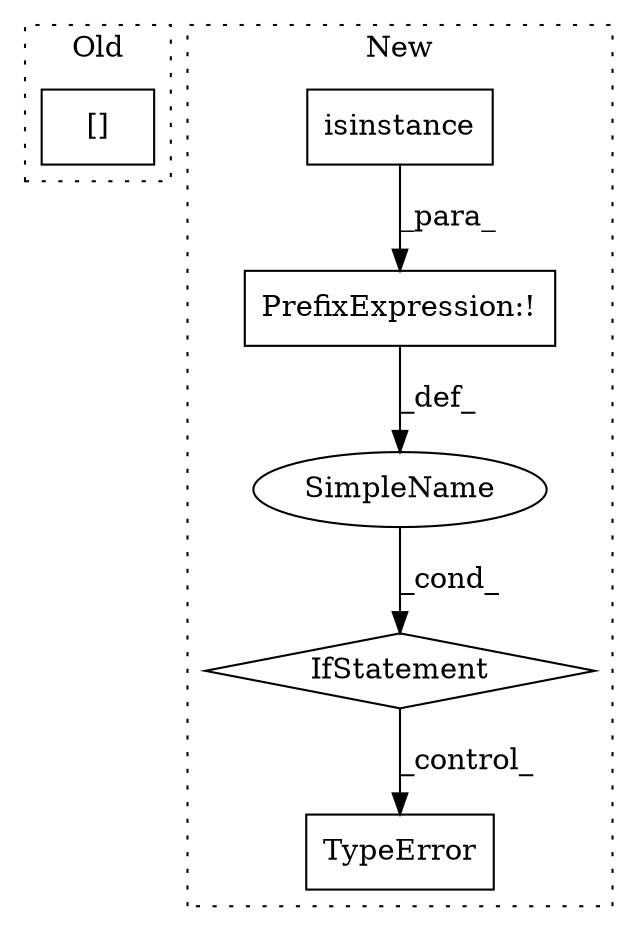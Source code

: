 digraph G {
subgraph cluster0 {
1 [label="[]" a="2" s="12953,13245" l="204,2" shape="box"];
label = "Old";
style="dotted";
}
subgraph cluster1 {
2 [label="TypeError" a="32" s="11175,11246" l="10,1" shape="box"];
3 [label="isinstance" a="32" s="11146,11164" l="11,1" shape="box"];
4 [label="IfStatement" a="25" s="11141,11165" l="4,2" shape="diamond"];
5 [label="SimpleName" a="42" s="" l="" shape="ellipse"];
6 [label="PrefixExpression:!" a="38" s="11145" l="1" shape="box"];
label = "New";
style="dotted";
}
3 -> 6 [label="_para_"];
4 -> 2 [label="_control_"];
5 -> 4 [label="_cond_"];
6 -> 5 [label="_def_"];
}
